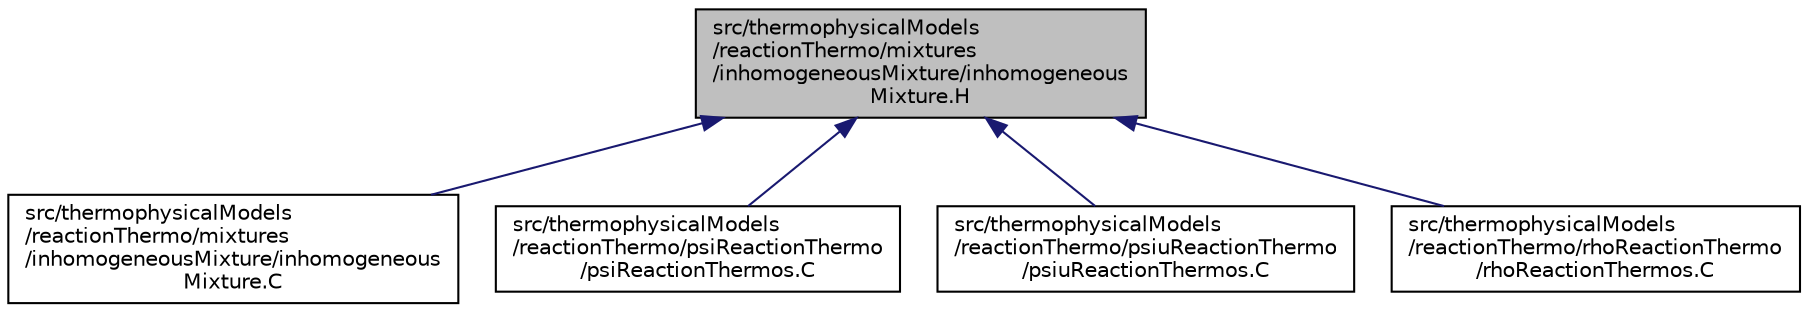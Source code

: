 digraph "src/thermophysicalModels/reactionThermo/mixtures/inhomogeneousMixture/inhomogeneousMixture.H"
{
  bgcolor="transparent";
  edge [fontname="Helvetica",fontsize="10",labelfontname="Helvetica",labelfontsize="10"];
  node [fontname="Helvetica",fontsize="10",shape=record];
  Node1 [label="src/thermophysicalModels\l/reactionThermo/mixtures\l/inhomogeneousMixture/inhomogeneous\lMixture.H",height=0.2,width=0.4,color="black", fillcolor="grey75", style="filled", fontcolor="black"];
  Node1 -> Node2 [dir="back",color="midnightblue",fontsize="10",style="solid",fontname="Helvetica"];
  Node2 [label="src/thermophysicalModels\l/reactionThermo/mixtures\l/inhomogeneousMixture/inhomogeneous\lMixture.C",height=0.2,width=0.4,color="black",URL="$a10418.html"];
  Node1 -> Node3 [dir="back",color="midnightblue",fontsize="10",style="solid",fontname="Helvetica"];
  Node3 [label="src/thermophysicalModels\l/reactionThermo/psiReactionThermo\l/psiReactionThermos.C",height=0.2,width=0.4,color="black",URL="$a10433.html"];
  Node1 -> Node4 [dir="back",color="midnightblue",fontsize="10",style="solid",fontname="Helvetica"];
  Node4 [label="src/thermophysicalModels\l/reactionThermo/psiuReactionThermo\l/psiuReactionThermos.C",height=0.2,width=0.4,color="black",URL="$a10438.html"];
  Node1 -> Node5 [dir="back",color="midnightblue",fontsize="10",style="solid",fontname="Helvetica"];
  Node5 [label="src/thermophysicalModels\l/reactionThermo/rhoReactionThermo\l/rhoReactionThermos.C",height=0.2,width=0.4,color="black",URL="$a10441.html"];
}
